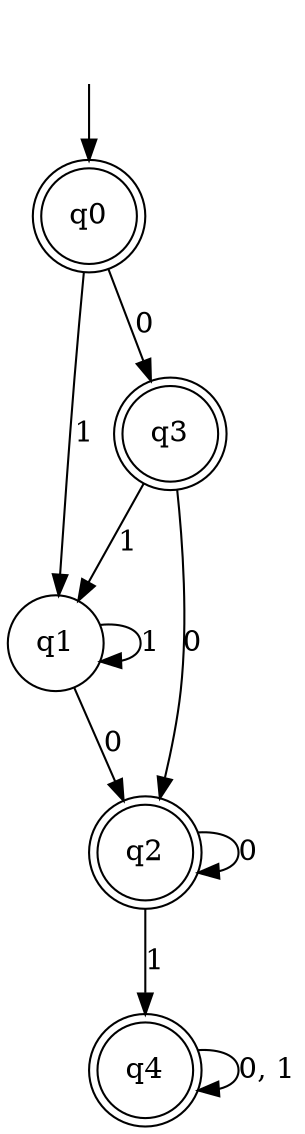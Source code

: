digraph Automaton {

q1 [shape = circle];

q2 [shape = doublecircle];

q3 [shape = doublecircle];

q4 [shape = doublecircle];

_nil [style = invis];

q0 [shape = doublecircle];

q0 -> q3 [label = "0"];

q3 -> q1 [label = "1"];

_nil -> q0;

q3 -> q2 [label = "0"];

q1 -> q1 [label = "1"];

q1 -> q2 [label = "0"];

q2 -> q4 [label = "1"];

q0 -> q1 [label = "1"];

q2 -> q2 [label = "0"];

q4 -> q4 [label = "0, 1"];

}

